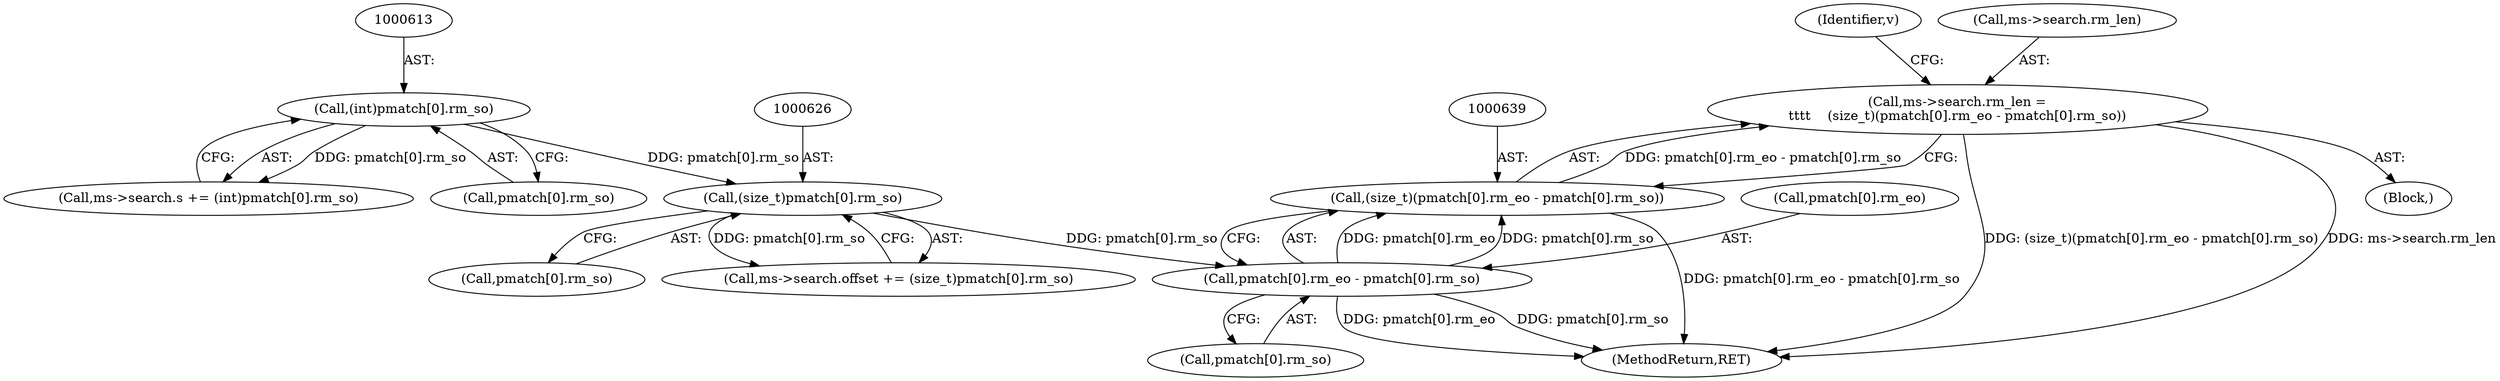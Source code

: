 digraph "0_file_4a284c89d6ef11aca34da65da7d673050a5ea320_1@integer" {
"1000632" [label="(Call,ms->search.rm_len =\n\t\t\t\t    (size_t)(pmatch[0].rm_eo - pmatch[0].rm_so))"];
"1000638" [label="(Call,(size_t)(pmatch[0].rm_eo - pmatch[0].rm_so))"];
"1000640" [label="(Call,pmatch[0].rm_eo - pmatch[0].rm_so)"];
"1000625" [label="(Call,(size_t)pmatch[0].rm_so)"];
"1000612" [label="(Call,(int)pmatch[0].rm_so)"];
"1000641" [label="(Call,pmatch[0].rm_eo)"];
"1000604" [label="(Block,)"];
"1000994" [label="(MethodReturn,RET)"];
"1000632" [label="(Call,ms->search.rm_len =\n\t\t\t\t    (size_t)(pmatch[0].rm_eo - pmatch[0].rm_so))"];
"1000640" [label="(Call,pmatch[0].rm_eo - pmatch[0].rm_so)"];
"1000646" [label="(Call,pmatch[0].rm_so)"];
"1000612" [label="(Call,(int)pmatch[0].rm_so)"];
"1000614" [label="(Call,pmatch[0].rm_so)"];
"1000625" [label="(Call,(size_t)pmatch[0].rm_so)"];
"1000619" [label="(Call,ms->search.offset += (size_t)pmatch[0].rm_so)"];
"1000627" [label="(Call,pmatch[0].rm_so)"];
"1000638" [label="(Call,(size_t)(pmatch[0].rm_eo - pmatch[0].rm_so))"];
"1000633" [label="(Call,ms->search.rm_len)"];
"1000652" [label="(Identifier,v)"];
"1000606" [label="(Call,ms->search.s += (int)pmatch[0].rm_so)"];
"1000632" -> "1000604"  [label="AST: "];
"1000632" -> "1000638"  [label="CFG: "];
"1000633" -> "1000632"  [label="AST: "];
"1000638" -> "1000632"  [label="AST: "];
"1000652" -> "1000632"  [label="CFG: "];
"1000632" -> "1000994"  [label="DDG: (size_t)(pmatch[0].rm_eo - pmatch[0].rm_so)"];
"1000632" -> "1000994"  [label="DDG: ms->search.rm_len"];
"1000638" -> "1000632"  [label="DDG: pmatch[0].rm_eo - pmatch[0].rm_so"];
"1000638" -> "1000640"  [label="CFG: "];
"1000639" -> "1000638"  [label="AST: "];
"1000640" -> "1000638"  [label="AST: "];
"1000638" -> "1000994"  [label="DDG: pmatch[0].rm_eo - pmatch[0].rm_so"];
"1000640" -> "1000638"  [label="DDG: pmatch[0].rm_eo"];
"1000640" -> "1000638"  [label="DDG: pmatch[0].rm_so"];
"1000640" -> "1000646"  [label="CFG: "];
"1000641" -> "1000640"  [label="AST: "];
"1000646" -> "1000640"  [label="AST: "];
"1000640" -> "1000994"  [label="DDG: pmatch[0].rm_eo"];
"1000640" -> "1000994"  [label="DDG: pmatch[0].rm_so"];
"1000625" -> "1000640"  [label="DDG: pmatch[0].rm_so"];
"1000625" -> "1000619"  [label="AST: "];
"1000625" -> "1000627"  [label="CFG: "];
"1000626" -> "1000625"  [label="AST: "];
"1000627" -> "1000625"  [label="AST: "];
"1000619" -> "1000625"  [label="CFG: "];
"1000625" -> "1000619"  [label="DDG: pmatch[0].rm_so"];
"1000612" -> "1000625"  [label="DDG: pmatch[0].rm_so"];
"1000612" -> "1000606"  [label="AST: "];
"1000612" -> "1000614"  [label="CFG: "];
"1000613" -> "1000612"  [label="AST: "];
"1000614" -> "1000612"  [label="AST: "];
"1000606" -> "1000612"  [label="CFG: "];
"1000612" -> "1000606"  [label="DDG: pmatch[0].rm_so"];
}
